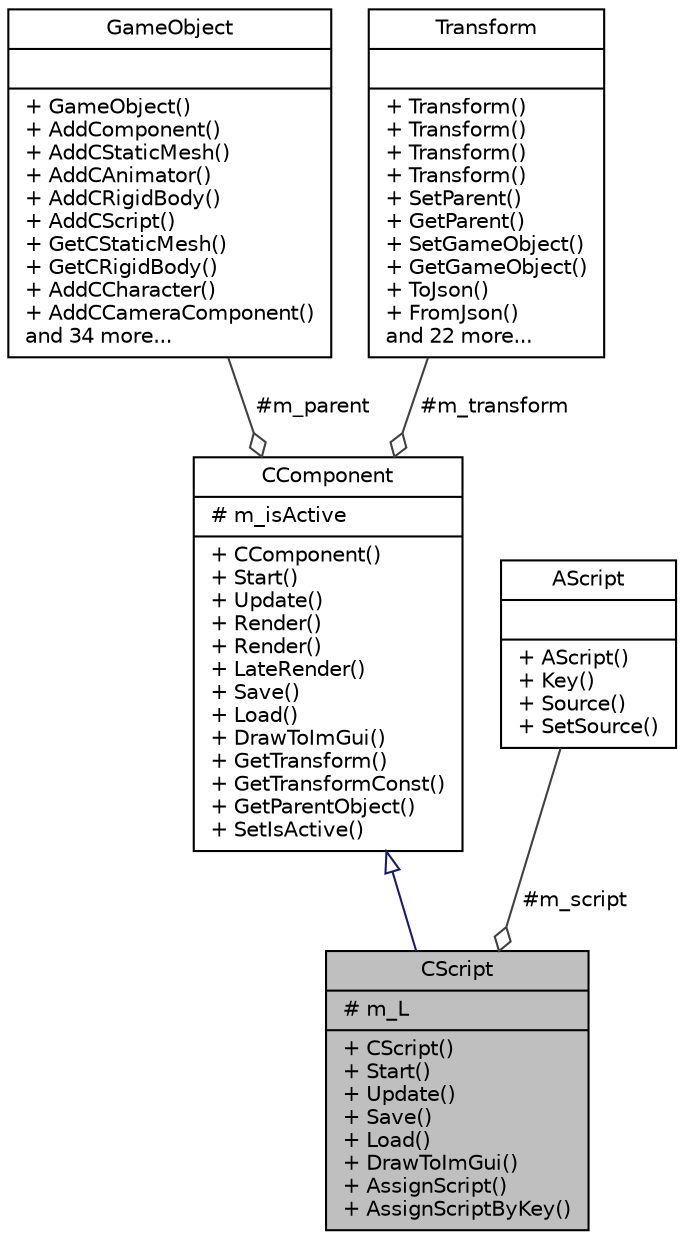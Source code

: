 digraph "CScript"
{
 // LATEX_PDF_SIZE
  edge [fontname="Helvetica",fontsize="10",labelfontname="Helvetica",labelfontsize="10"];
  node [fontname="Helvetica",fontsize="10",shape=record];
  Node2 [label="{CScript\n|# m_L\l|+ CScript()\l+ Start()\l+ Update()\l+ Save()\l+ Load()\l+ DrawToImGui()\l+ AssignScript()\l+ AssignScriptByKey()\l}",height=0.2,width=0.4,color="black", fillcolor="grey75", style="filled", fontcolor="black",tooltip="ScriptComponent Class."];
  Node3 -> Node2 [dir="back",color="midnightblue",fontsize="10",style="solid",arrowtail="onormal",fontname="Helvetica"];
  Node3 [label="{CComponent\n|# m_isActive\l|+ CComponent()\l+ Start()\l+ Update()\l+ Render()\l+ Render()\l+ LateRender()\l+ Save()\l+ Load()\l+ DrawToImGui()\l+ GetTransform()\l+ GetTransformConst()\l+ GetParentObject()\l+ SetIsActive()\l}",height=0.2,width=0.4,color="black", fillcolor="white", style="filled",URL="$class_c_component.html",tooltip="A component of a game object with its own assets and/or behaviour."];
  Node4 -> Node3 [color="grey25",fontsize="10",style="solid",label=" #m_parent" ,arrowhead="odiamond",fontname="Helvetica"];
  Node4 [label="{GameObject\n||+ GameObject()\l+ AddComponent()\l+ AddCStaticMesh()\l+ AddCAnimator()\l+ AddCRigidBody()\l+ AddCScript()\l+ GetCStaticMesh()\l+ GetCRigidBody()\l+ AddCCharacter()\l+ AddCCameraComponent()\land 34 more...\l}",height=0.2,width=0.4,color="black", fillcolor="white", style="filled",URL="$class_game_object.html",tooltip="An object as represented in the game world containing all information on the object itself and its co..."];
  Node5 -> Node3 [color="grey25",fontsize="10",style="solid",label=" #m_transform" ,arrowhead="odiamond",fontname="Helvetica"];
  Node5 [label="{Transform\n||+ Transform()\l+ Transform()\l+ Transform()\l+ Transform()\l+ SetParent()\l+ GetParent()\l+ SetGameObject()\l+ GetGameObject()\l+ ToJson()\l+ FromJson()\land 22 more...\l}",height=0.2,width=0.4,color="black", fillcolor="white", style="filled",URL="$class_transform.html",tooltip="Stores data about an object or componet's location in space."];
  Node6 -> Node2 [color="grey25",fontsize="10",style="solid",label=" #m_script" ,arrowhead="odiamond",fontname="Helvetica"];
  Node6 [label="{AScript\n||+ AScript()\l+ Key()\l+ Source()\l+ SetSource()\l}",height=0.2,width=0.4,color="black", fillcolor="white", style="filled",URL="$class_a_script.html",tooltip=" "];
}
